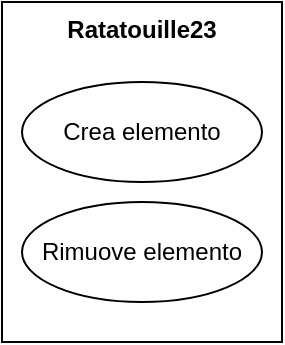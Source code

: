 <mxfile version="20.6.0" type="github">
  <diagram id="rQz2FHpG8r6NLyUr4xRN" name="Pagina-1">
    <mxGraphModel dx="1038" dy="539" grid="1" gridSize="10" guides="1" tooltips="1" connect="1" arrows="1" fold="1" page="1" pageScale="1" pageWidth="827" pageHeight="1169" math="0" shadow="0">
      <root>
        <mxCell id="0" />
        <mxCell id="1" parent="0" />
        <mxCell id="Zs46eBv8vk1W993-dL3z-2" value="" style="rounded=0;whiteSpace=wrap;html=1;" parent="1" vertex="1">
          <mxGeometry x="344" y="415" width="140" height="170" as="geometry" />
        </mxCell>
        <mxCell id="Zs46eBv8vk1W993-dL3z-3" value="Crea elemento" style="ellipse;whiteSpace=wrap;html=1;" parent="1" vertex="1">
          <mxGeometry x="354" y="455" width="120" height="50" as="geometry" />
        </mxCell>
        <mxCell id="Zs46eBv8vk1W993-dL3z-4" value="Rimuove elemento" style="ellipse;whiteSpace=wrap;html=1;" parent="1" vertex="1">
          <mxGeometry x="354" y="515" width="120" height="50" as="geometry" />
        </mxCell>
        <mxCell id="Zs46eBv8vk1W993-dL3z-5" value="Ratatouille23" style="text;align=center;fontStyle=1;verticalAlign=middle;spacingLeft=3;spacingRight=3;strokeColor=none;rotatable=0;points=[[0,0.5],[1,0.5]];portConstraint=eastwest;" parent="1" vertex="1">
          <mxGeometry x="374" y="415" width="80" height="26" as="geometry" />
        </mxCell>
      </root>
    </mxGraphModel>
  </diagram>
</mxfile>
